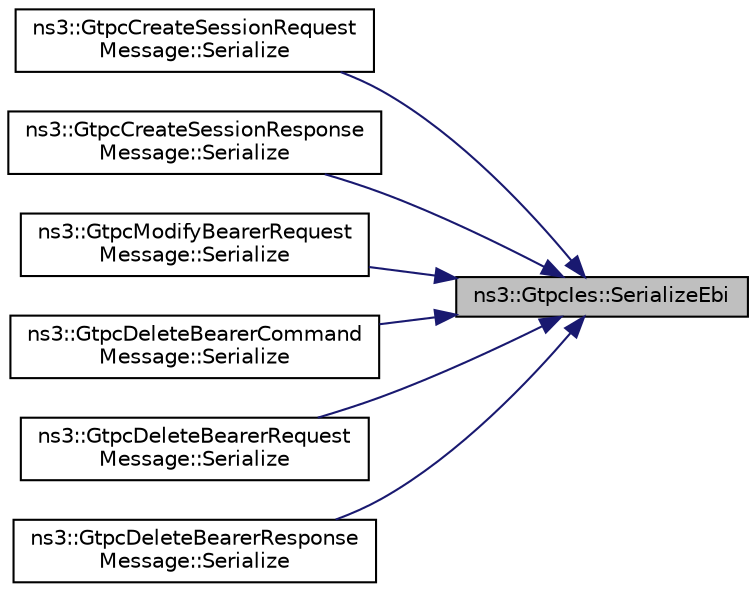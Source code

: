 digraph "ns3::GtpcIes::SerializeEbi"
{
 // LATEX_PDF_SIZE
  edge [fontname="Helvetica",fontsize="10",labelfontname="Helvetica",labelfontsize="10"];
  node [fontname="Helvetica",fontsize="10",shape=record];
  rankdir="RL";
  Node1 [label="ns3::GtpcIes::SerializeEbi",height=0.2,width=0.4,color="black", fillcolor="grey75", style="filled", fontcolor="black",tooltip=" "];
  Node1 -> Node2 [dir="back",color="midnightblue",fontsize="10",style="solid",fontname="Helvetica"];
  Node2 [label="ns3::GtpcCreateSessionRequest\lMessage::Serialize",height=0.2,width=0.4,color="black", fillcolor="white", style="filled",URL="$classns3_1_1_gtpc_create_session_request_message.html#ade19154d2dba0cb546fe629e4febc3d8",tooltip=" "];
  Node1 -> Node3 [dir="back",color="midnightblue",fontsize="10",style="solid",fontname="Helvetica"];
  Node3 [label="ns3::GtpcCreateSessionResponse\lMessage::Serialize",height=0.2,width=0.4,color="black", fillcolor="white", style="filled",URL="$classns3_1_1_gtpc_create_session_response_message.html#a54ebabe0e08d2e325e303249baf708d0",tooltip=" "];
  Node1 -> Node4 [dir="back",color="midnightblue",fontsize="10",style="solid",fontname="Helvetica"];
  Node4 [label="ns3::GtpcModifyBearerRequest\lMessage::Serialize",height=0.2,width=0.4,color="black", fillcolor="white", style="filled",URL="$classns3_1_1_gtpc_modify_bearer_request_message.html#a3092f222b309600231e67121ade22ddb",tooltip=" "];
  Node1 -> Node5 [dir="back",color="midnightblue",fontsize="10",style="solid",fontname="Helvetica"];
  Node5 [label="ns3::GtpcDeleteBearerCommand\lMessage::Serialize",height=0.2,width=0.4,color="black", fillcolor="white", style="filled",URL="$classns3_1_1_gtpc_delete_bearer_command_message.html#a61de081327fa734daac571be4e94e78d",tooltip=" "];
  Node1 -> Node6 [dir="back",color="midnightblue",fontsize="10",style="solid",fontname="Helvetica"];
  Node6 [label="ns3::GtpcDeleteBearerRequest\lMessage::Serialize",height=0.2,width=0.4,color="black", fillcolor="white", style="filled",URL="$classns3_1_1_gtpc_delete_bearer_request_message.html#a36565bccd9fa62fe24d8a3359b553d07",tooltip=" "];
  Node1 -> Node7 [dir="back",color="midnightblue",fontsize="10",style="solid",fontname="Helvetica"];
  Node7 [label="ns3::GtpcDeleteBearerResponse\lMessage::Serialize",height=0.2,width=0.4,color="black", fillcolor="white", style="filled",URL="$classns3_1_1_gtpc_delete_bearer_response_message.html#a1210687ce8047f5c401097590bd12596",tooltip=" "];
}
